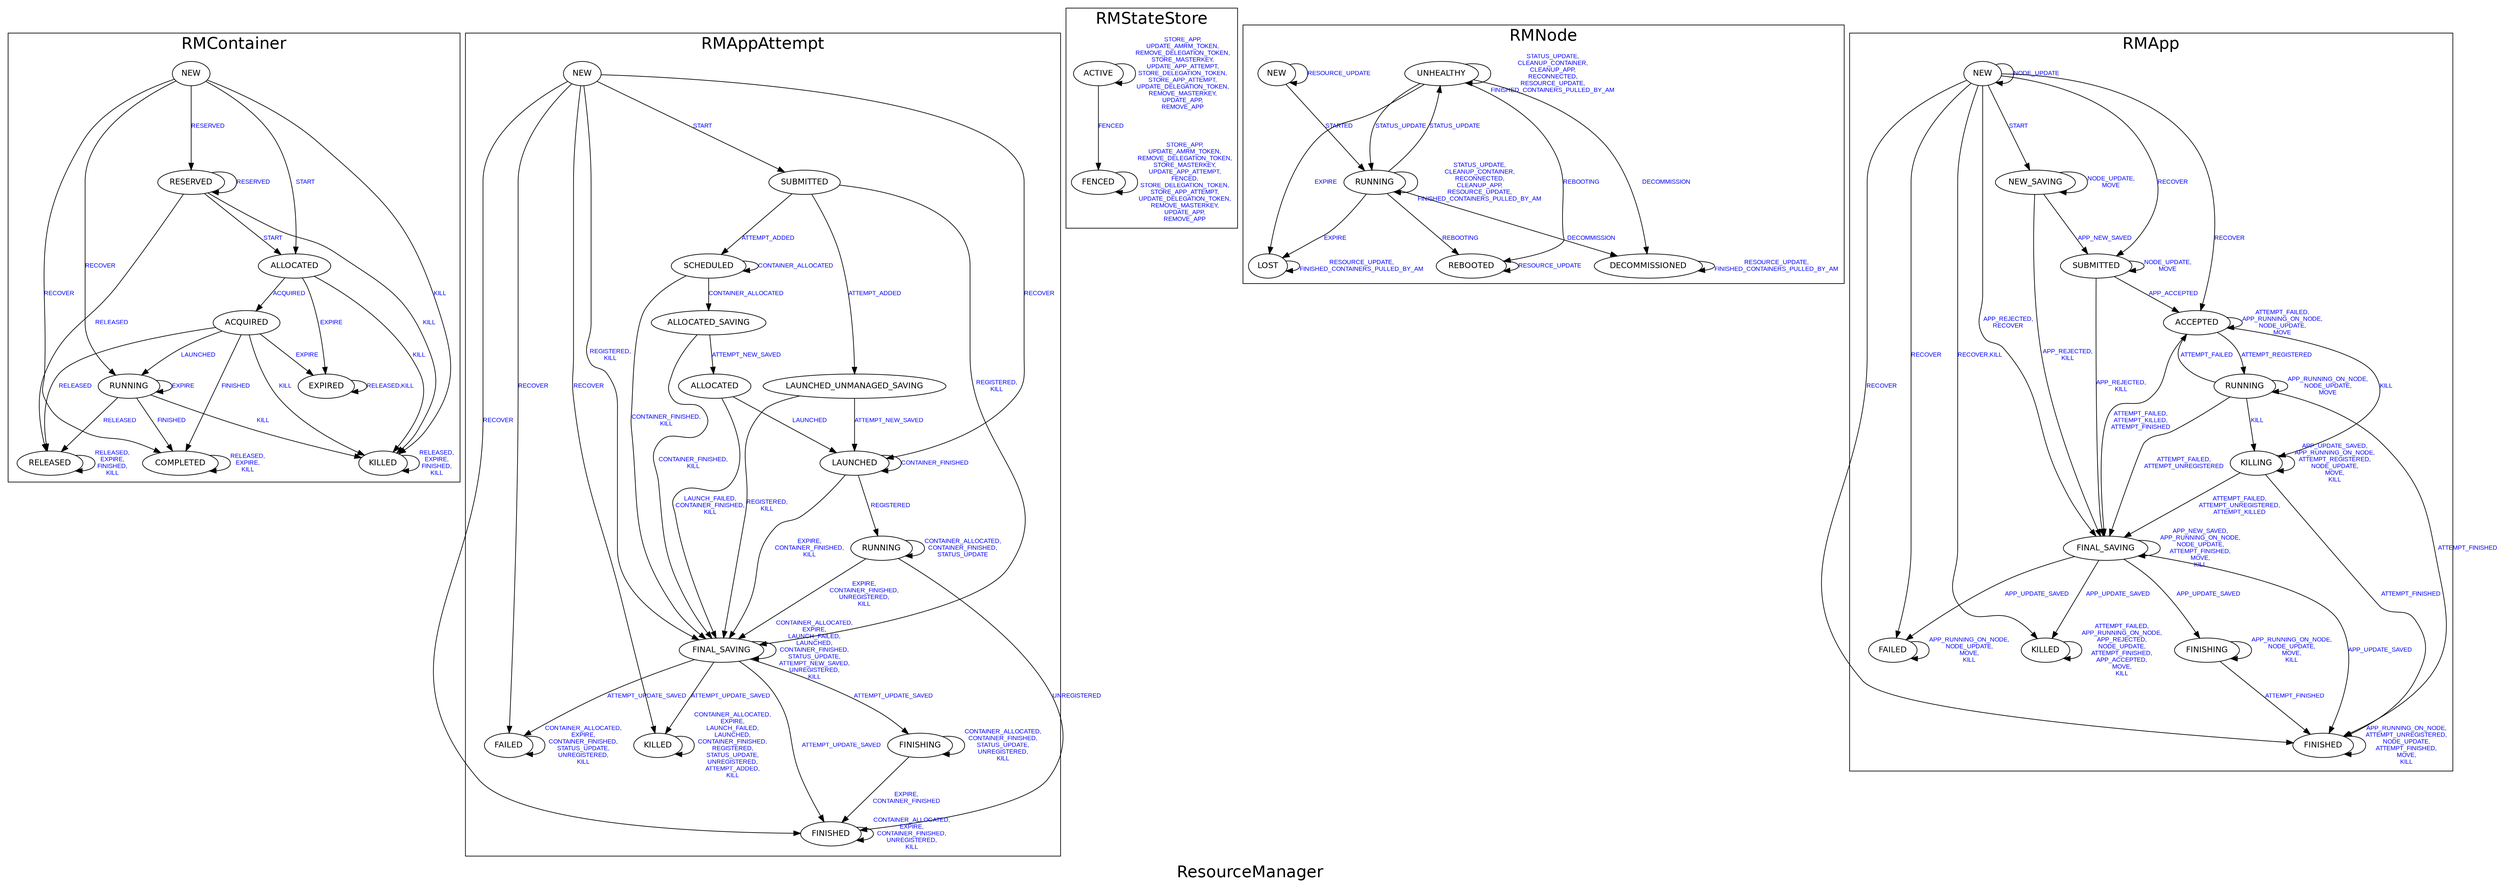 digraph ResourceManager {
graph [ label="ResourceManager", fontsize=24, fontname=Helvetica];
node [fontsize=12, fontname=Helvetica];
edge [fontsize=9, fontcolor=blue, fontname=Arial];
subgraph cluster_RMContainer {
label="RMContainer"
  "RMContainer.KILLED" [ label = KILLED ];
  "RMContainer.KILLED" -> "RMContainer.KILLED" [ label = "RELEASED,\nEXPIRE,\nFINISHED,\nKILL" ];
  "RMContainer.EXPIRED" [ label = EXPIRED ];
  "RMContainer.EXPIRED" -> "RMContainer.EXPIRED" [ label = "RELEASED,KILL" ];
  "RMContainer.RUNNING" [ label = RUNNING ];
  "RMContainer.RUNNING" -> "RMContainer.RELEASED" [ label = "RELEASED" ];
  "RMContainer.RUNNING" -> "RMContainer.RUNNING" [ label = "EXPIRE" ];
  "RMContainer.RUNNING" -> "RMContainer.COMPLETED" [ label = "FINISHED" ];
  "RMContainer.RUNNING" -> "RMContainer.KILLED" [ label = "KILL" ];
  "RMContainer.RESERVED" [ label = RESERVED ];
  "RMContainer.RESERVED" -> "RMContainer.RELEASED" [ label = "RELEASED" ];
  "RMContainer.RESERVED" -> "RMContainer.KILLED" [ label = "KILL" ];
  "RMContainer.RESERVED" -> "RMContainer.ALLOCATED" [ label = "START" ];
  "RMContainer.RESERVED" -> "RMContainer.RESERVED" [ label = "RESERVED" ];
  "RMContainer.ALLOCATED" [ label = ALLOCATED ];
  "RMContainer.ALLOCATED" -> "RMContainer.ACQUIRED" [ label = "ACQUIRED" ];
  "RMContainer.ALLOCATED" -> "RMContainer.EXPIRED" [ label = "EXPIRE" ];
  "RMContainer.ALLOCATED" -> "RMContainer.KILLED" [ label = "KILL" ];
  "RMContainer.COMPLETED" [ label = COMPLETED ];
  "RMContainer.COMPLETED" -> "RMContainer.COMPLETED" [ label = "RELEASED,\nEXPIRE,\nKILL" ];
  "RMContainer.NEW" [ label = NEW ];
  "RMContainer.NEW" -> "RMContainer.KILLED" [ label = "KILL" ];
  "RMContainer.NEW" -> "RMContainer.ALLOCATED" [ label = "START" ];
  "RMContainer.NEW" -> "RMContainer.RUNNING" [ label = "RECOVER" ];
  "RMContainer.NEW" -> "RMContainer.COMPLETED" [ label = "RECOVER" ];
  "RMContainer.NEW" -> "RMContainer.RESERVED" [ label = "RESERVED" ];
  "RMContainer.RELEASED" [ label = RELEASED ];
  "RMContainer.RELEASED" -> "RMContainer.RELEASED" [ label = "RELEASED,\nEXPIRE,\nFINISHED,\nKILL" ];
  "RMContainer.ACQUIRED" [ label = ACQUIRED ];
  "RMContainer.ACQUIRED" -> "RMContainer.RUNNING" [ label = "LAUNCHED" ];
  "RMContainer.ACQUIRED" -> "RMContainer.RELEASED" [ label = "RELEASED" ];
  "RMContainer.ACQUIRED" -> "RMContainer.EXPIRED" [ label = "EXPIRE" ];
  "RMContainer.ACQUIRED" -> "RMContainer.COMPLETED" [ label = "FINISHED" ];
  "RMContainer.ACQUIRED" -> "RMContainer.KILLED" [ label = "KILL" ];
}

subgraph cluster_RMAppAttempt {
label="RMAppAttempt"
  "RMAppAttempt.RUNNING" [ label = RUNNING ];
  "RMAppAttempt.RUNNING" -> "RMAppAttempt.RUNNING" [ label = "CONTAINER_ALLOCATED,\nCONTAINER_FINISHED,\nSTATUS_UPDATE" ];
  "RMAppAttempt.RUNNING" -> "RMAppAttempt.FINAL_SAVING" [ label = "EXPIRE,\nCONTAINER_FINISHED,\nUNREGISTERED,\nKILL" ];
  "RMAppAttempt.RUNNING" -> "RMAppAttempt.FINISHED" [ label = "UNREGISTERED" ];
  "RMAppAttempt.NEW" [ label = NEW ];
  "RMAppAttempt.NEW" -> "RMAppAttempt.LAUNCHED" [ label = "RECOVER" ];
  "RMAppAttempt.NEW" -> "RMAppAttempt.FAILED" [ label = "RECOVER" ];
  "RMAppAttempt.NEW" -> "RMAppAttempt.FINISHED" [ label = "RECOVER" ];
  "RMAppAttempt.NEW" -> "RMAppAttempt.KILLED" [ label = "RECOVER" ];
  "RMAppAttempt.NEW" -> "RMAppAttempt.SUBMITTED" [ label = "START" ];
  "RMAppAttempt.NEW" -> "RMAppAttempt.FINAL_SAVING" [ label = "REGISTERED,\nKILL" ];
  "RMAppAttempt.ALLOCATED" [ label = ALLOCATED ];
  "RMAppAttempt.ALLOCATED" -> "RMAppAttempt.FINAL_SAVING" [ label = "LAUNCH_FAILED,\nCONTAINER_FINISHED,\nKILL" ];
  "RMAppAttempt.ALLOCATED" -> "RMAppAttempt.LAUNCHED" [ label = "LAUNCHED" ];
  "RMAppAttempt.KILLED" [ label = KILLED ];
  "RMAppAttempt.KILLED" -> "RMAppAttempt.KILLED" [ label = "CONTAINER_ALLOCATED,\nEXPIRE,\nLAUNCH_FAILED,\nLAUNCHED,\nCONTAINER_FINISHED,\nREGISTERED,\nSTATUS_UPDATE,\nUNREGISTERED,\nATTEMPT_ADDED,\nKILL" ];
  "RMAppAttempt.FINISHING" [ label = FINISHING ];
  "RMAppAttempt.FINISHING" -> "RMAppAttempt.FINISHING" [ label = "CONTAINER_ALLOCATED,\nCONTAINER_FINISHED,\nSTATUS_UPDATE,\nUNREGISTERED,\nKILL" ];
  "RMAppAttempt.FINISHING" -> "RMAppAttempt.FINISHED" [ label = "EXPIRE,\nCONTAINER_FINISHED" ];
  "RMAppAttempt.ALLOCATED_SAVING" [ label = ALLOCATED_SAVING ];
  "RMAppAttempt.ALLOCATED_SAVING" -> "RMAppAttempt.FINAL_SAVING" [ label = "CONTAINER_FINISHED,\nKILL" ];
  "RMAppAttempt.ALLOCATED_SAVING" -> "RMAppAttempt.ALLOCATED" [ label = "ATTEMPT_NEW_SAVED" ];
  "RMAppAttempt.FAILED" [ label = FAILED ];
  "RMAppAttempt.FAILED" -> "RMAppAttempt.FAILED" [ label = "CONTAINER_ALLOCATED,\nEXPIRE,\nCONTAINER_FINISHED,\nSTATUS_UPDATE,\nUNREGISTERED,\nKILL" ];
  "RMAppAttempt.FINAL_SAVING" [ label = FINAL_SAVING ];
  "RMAppAttempt.FINAL_SAVING" -> "RMAppAttempt.FINAL_SAVING" [ label = "CONTAINER_ALLOCATED,\nEXPIRE,\nLAUNCH_FAILED,\nLAUNCHED,\nCONTAINER_FINISHED,\nSTATUS_UPDATE,\nATTEMPT_NEW_SAVED,\nUNREGISTERED,\nKILL" ];
  "RMAppAttempt.FINAL_SAVING" -> "RMAppAttempt.FAILED" [ label = "ATTEMPT_UPDATE_SAVED" ];
  "RMAppAttempt.FINAL_SAVING" -> "RMAppAttempt.FINISHING" [ label = "ATTEMPT_UPDATE_SAVED" ];
  "RMAppAttempt.FINAL_SAVING" -> "RMAppAttempt.FINISHED" [ label = "ATTEMPT_UPDATE_SAVED" ];
  "RMAppAttempt.FINAL_SAVING" -> "RMAppAttempt.KILLED" [ label = "ATTEMPT_UPDATE_SAVED" ];
  "RMAppAttempt.FINISHED" [ label = FINISHED ];
  "RMAppAttempt.FINISHED" -> "RMAppAttempt.FINISHED" [ label = "CONTAINER_ALLOCATED,\nEXPIRE,\nCONTAINER_FINISHED,\nUNREGISTERED,\nKILL" ];
  "RMAppAttempt.LAUNCHED_UNMANAGED_SAVING" [ label = LAUNCHED_UNMANAGED_SAVING ];
  "RMAppAttempt.LAUNCHED_UNMANAGED_SAVING" -> "RMAppAttempt.FINAL_SAVING" [ label = "REGISTERED,\nKILL" ];
  "RMAppAttempt.LAUNCHED_UNMANAGED_SAVING" -> "RMAppAttempt.LAUNCHED" [ label = "ATTEMPT_NEW_SAVED" ];
  "RMAppAttempt.SCHEDULED" [ label = SCHEDULED ];
  "RMAppAttempt.SCHEDULED" -> "RMAppAttempt.SCHEDULED" [ label = "CONTAINER_ALLOCATED" ];
  "RMAppAttempt.SCHEDULED" -> "RMAppAttempt.ALLOCATED_SAVING" [ label = "CONTAINER_ALLOCATED" ];
  "RMAppAttempt.SCHEDULED" -> "RMAppAttempt.FINAL_SAVING" [ label = "CONTAINER_FINISHED,\nKILL" ];
  "RMAppAttempt.SUBMITTED" [ label = SUBMITTED ];
  "RMAppAttempt.SUBMITTED" -> "RMAppAttempt.FINAL_SAVING" [ label = "REGISTERED,\nKILL" ];
  "RMAppAttempt.SUBMITTED" -> "RMAppAttempt.SCHEDULED" [ label = "ATTEMPT_ADDED" ];
  "RMAppAttempt.SUBMITTED" -> "RMAppAttempt.LAUNCHED_UNMANAGED_SAVING" [ label = "ATTEMPT_ADDED" ];
  "RMAppAttempt.LAUNCHED" [ label = LAUNCHED ];
  "RMAppAttempt.LAUNCHED" -> "RMAppAttempt.FINAL_SAVING" [ label = "EXPIRE,\nCONTAINER_FINISHED,\nKILL" ];
  "RMAppAttempt.LAUNCHED" -> "RMAppAttempt.LAUNCHED" [ label = "CONTAINER_FINISHED" ];
  "RMAppAttempt.LAUNCHED" -> "RMAppAttempt.RUNNING" [ label = "REGISTERED" ];
}

subgraph cluster_RMStateStore {
label="RMStateStore"
  "RMStateStore.ACTIVE" [ label = ACTIVE ];
  "RMStateStore.ACTIVE" -> "RMStateStore.ACTIVE" [ label = "STORE_APP,\nUPDATE_AMRM_TOKEN,\nREMOVE_DELEGATION_TOKEN,\nSTORE_MASTERKEY,\nUPDATE_APP_ATTEMPT,\nSTORE_DELEGATION_TOKEN,\nSTORE_APP_ATTEMPT,\nUPDATE_DELEGATION_TOKEN,\nREMOVE_MASTERKEY,\nUPDATE_APP,\nREMOVE_APP" ];
  "RMStateStore.ACTIVE" -> "RMStateStore.FENCED" [ label = "FENCED" ];
  "RMStateStore.FENCED" [ label = FENCED ];
  "RMStateStore.FENCED" -> "RMStateStore.FENCED" [ label = "STORE_APP,\nUPDATE_AMRM_TOKEN,\nREMOVE_DELEGATION_TOKEN,\nSTORE_MASTERKEY,\nUPDATE_APP_ATTEMPT,\nFENCED,\nSTORE_DELEGATION_TOKEN,\nSTORE_APP_ATTEMPT,\nUPDATE_DELEGATION_TOKEN,\nREMOVE_MASTERKEY,\nUPDATE_APP,\nREMOVE_APP" ];
}

subgraph cluster_RMNode {
label="RMNode"
  "RMNode.LOST" [ label = LOST ];
  "RMNode.LOST" -> "RMNode.LOST" [ label = "RESOURCE_UPDATE,\nFINISHED_CONTAINERS_PULLED_BY_AM" ];
  "RMNode.UNHEALTHY" [ label = UNHEALTHY ];
  "RMNode.UNHEALTHY" -> "RMNode.RUNNING" [ label = "STATUS_UPDATE" ];
  "RMNode.UNHEALTHY" -> "RMNode.UNHEALTHY" [ label = "STATUS_UPDATE,\nCLEANUP_CONTAINER,\nCLEANUP_APP,\nRECONNECTED,\nRESOURCE_UPDATE,\nFINISHED_CONTAINERS_PULLED_BY_AM" ];
  "RMNode.UNHEALTHY" -> "RMNode.REBOOTED" [ label = "REBOOTING" ];
  "RMNode.UNHEALTHY" -> "RMNode.LOST" [ label = "EXPIRE" ];
  "RMNode.UNHEALTHY" -> "RMNode.DECOMMISSIONED" [ label = "DECOMMISSION" ];
  "RMNode.RUNNING" [ label = RUNNING ];
  "RMNode.RUNNING" -> "RMNode.RUNNING" [ label = "STATUS_UPDATE,\nCLEANUP_CONTAINER,\nRECONNECTED,\nCLEANUP_APP,\nRESOURCE_UPDATE,\nFINISHED_CONTAINERS_PULLED_BY_AM" ];
  "RMNode.RUNNING" -> "RMNode.UNHEALTHY" [ label = "STATUS_UPDATE" ];
  "RMNode.RUNNING" -> "RMNode.REBOOTED" [ label = "REBOOTING" ];
  "RMNode.RUNNING" -> "RMNode.LOST" [ label = "EXPIRE" ];
  "RMNode.RUNNING" -> "RMNode.DECOMMISSIONED" [ label = "DECOMMISSION" ];
  "RMNode.REBOOTED" [ label = REBOOTED ];
  "RMNode.REBOOTED" -> "RMNode.REBOOTED" [ label = "RESOURCE_UPDATE" ];
  "RMNode.DECOMMISSIONED" [ label = DECOMMISSIONED ];
  "RMNode.DECOMMISSIONED" -> "RMNode.DECOMMISSIONED" [ label = "RESOURCE_UPDATE,\nFINISHED_CONTAINERS_PULLED_BY_AM" ];
  "RMNode.NEW" [ label = NEW ];
  "RMNode.NEW" -> "RMNode.NEW" [ label = "RESOURCE_UPDATE" ];
  "RMNode.NEW" -> "RMNode.RUNNING" [ label = "STARTED" ];
}

subgraph cluster_RMApp {
label="RMApp"
  "RMApp.FINAL_SAVING" [ label = FINAL_SAVING ];
  "RMApp.FINAL_SAVING" -> "RMApp.FINAL_SAVING" [ label = "APP_NEW_SAVED,\nAPP_RUNNING_ON_NODE,\nNODE_UPDATE,\nATTEMPT_FINISHED,\nMOVE,\nKILL" ];
  "RMApp.FINAL_SAVING" -> "RMApp.FINISHING" [ label = "APP_UPDATE_SAVED" ];
  "RMApp.FINAL_SAVING" -> "RMApp.FINISHED" [ label = "APP_UPDATE_SAVED" ];
  "RMApp.FINAL_SAVING" -> "RMApp.FAILED" [ label = "APP_UPDATE_SAVED" ];
  "RMApp.FINAL_SAVING" -> "RMApp.KILLED" [ label = "APP_UPDATE_SAVED" ];
  "RMApp.FINISHING" [ label = FINISHING ];
  "RMApp.FINISHING" -> "RMApp.FINISHING" [ label = "APP_RUNNING_ON_NODE,\nNODE_UPDATE,\nMOVE,\nKILL" ];
  "RMApp.FINISHING" -> "RMApp.FINISHED" [ label = "ATTEMPT_FINISHED" ];
  "RMApp.NEW_SAVING" [ label = NEW_SAVING ];
  "RMApp.NEW_SAVING" -> "RMApp.SUBMITTED" [ label = "APP_NEW_SAVED" ];
  "RMApp.NEW_SAVING" -> "RMApp.FINAL_SAVING" [ label = "APP_REJECTED,\nKILL" ];
  "RMApp.NEW_SAVING" -> "RMApp.NEW_SAVING" [ label = "NODE_UPDATE,\nMOVE" ];
  "RMApp.NEW" [ label = NEW ];
  "RMApp.NEW" -> "RMApp.NEW_SAVING" [ label = "START" ];
  "RMApp.NEW" -> "RMApp.FINAL_SAVING" [ label = "APP_REJECTED,\nRECOVER" ];
  "RMApp.NEW" -> "RMApp.SUBMITTED" [ label = "RECOVER" ];
  "RMApp.NEW" -> "RMApp.ACCEPTED" [ label = "RECOVER" ];
  "RMApp.NEW" -> "RMApp.FINISHED" [ label = "RECOVER" ];
  "RMApp.NEW" -> "RMApp.FAILED" [ label = "RECOVER" ];
  "RMApp.NEW" -> "RMApp.KILLED" [ label = "RECOVER,KILL" ];
  "RMApp.NEW" -> "RMApp.NEW" [ label = "NODE_UPDATE" ];
  "RMApp.ACCEPTED" [ label = ACCEPTED ];
  "RMApp.ACCEPTED" -> "RMApp.ACCEPTED" [ label = "ATTEMPT_FAILED,\nAPP_RUNNING_ON_NODE,\nNODE_UPDATE,\nMOVE" ];
  "RMApp.ACCEPTED" -> "RMApp.FINAL_SAVING" [ label = "ATTEMPT_FAILED,\nATTEMPT_KILLED,\nATTEMPT_FINISHED" ];
  "RMApp.ACCEPTED" -> "RMApp.RUNNING" [ label = "ATTEMPT_REGISTERED" ];
  "RMApp.ACCEPTED" -> "RMApp.KILLING" [ label = "KILL" ];
  "RMApp.KILLING" [ label = KILLING ];
  "RMApp.KILLING" -> "RMApp.FINAL_SAVING" [ label = "ATTEMPT_FAILED,\nATTEMPT_UNREGISTERED,\nATTEMPT_KILLED" ];
  "RMApp.KILLING" -> "RMApp.KILLING" [ label = "APP_UPDATE_SAVED,\nAPP_RUNNING_ON_NODE,\nATTEMPT_REGISTERED,\nNODE_UPDATE,\nMOVE,\nKILL" ];
  "RMApp.KILLING" -> "RMApp.FINISHED" [ label = "ATTEMPT_FINISHED" ];
  "RMApp.KILLED" [ label = KILLED ];
  "RMApp.KILLED" -> "RMApp.KILLED" [ label = "ATTEMPT_FAILED,\nAPP_RUNNING_ON_NODE,\nAPP_REJECTED,\nNODE_UPDATE,\nATTEMPT_FINISHED,\nAPP_ACCEPTED,\nMOVE,\nKILL" ];
  "RMApp.FINISHED" [ label = FINISHED ];
  "RMApp.FINISHED" -> "RMApp.FINISHED" [ label = "APP_RUNNING_ON_NODE,\nATTEMPT_UNREGISTERED,\nNODE_UPDATE,\nATTEMPT_FINISHED,\nMOVE,\nKILL" ];
  "RMApp.FAILED" [ label = FAILED ];
  "RMApp.FAILED" -> "RMApp.FAILED" [ label = "APP_RUNNING_ON_NODE,\nNODE_UPDATE,\nMOVE,\nKILL" ];
  "RMApp.RUNNING" [ label = RUNNING ];
  "RMApp.RUNNING" -> "RMApp.ACCEPTED" [ label = "ATTEMPT_FAILED" ];
  "RMApp.RUNNING" -> "RMApp.FINAL_SAVING" [ label = "ATTEMPT_FAILED,\nATTEMPT_UNREGISTERED" ];
  "RMApp.RUNNING" -> "RMApp.RUNNING" [ label = "APP_RUNNING_ON_NODE,\nNODE_UPDATE,\nMOVE" ];
  "RMApp.RUNNING" -> "RMApp.FINISHED" [ label = "ATTEMPT_FINISHED" ];
  "RMApp.RUNNING" -> "RMApp.KILLING" [ label = "KILL" ];
  "RMApp.SUBMITTED" [ label = SUBMITTED ];
  "RMApp.SUBMITTED" -> "RMApp.FINAL_SAVING" [ label = "APP_REJECTED,\nKILL" ];
  "RMApp.SUBMITTED" -> "RMApp.SUBMITTED" [ label = "NODE_UPDATE,\nMOVE" ];
  "RMApp.SUBMITTED" -> "RMApp.ACCEPTED" [ label = "APP_ACCEPTED" ];
}

}
